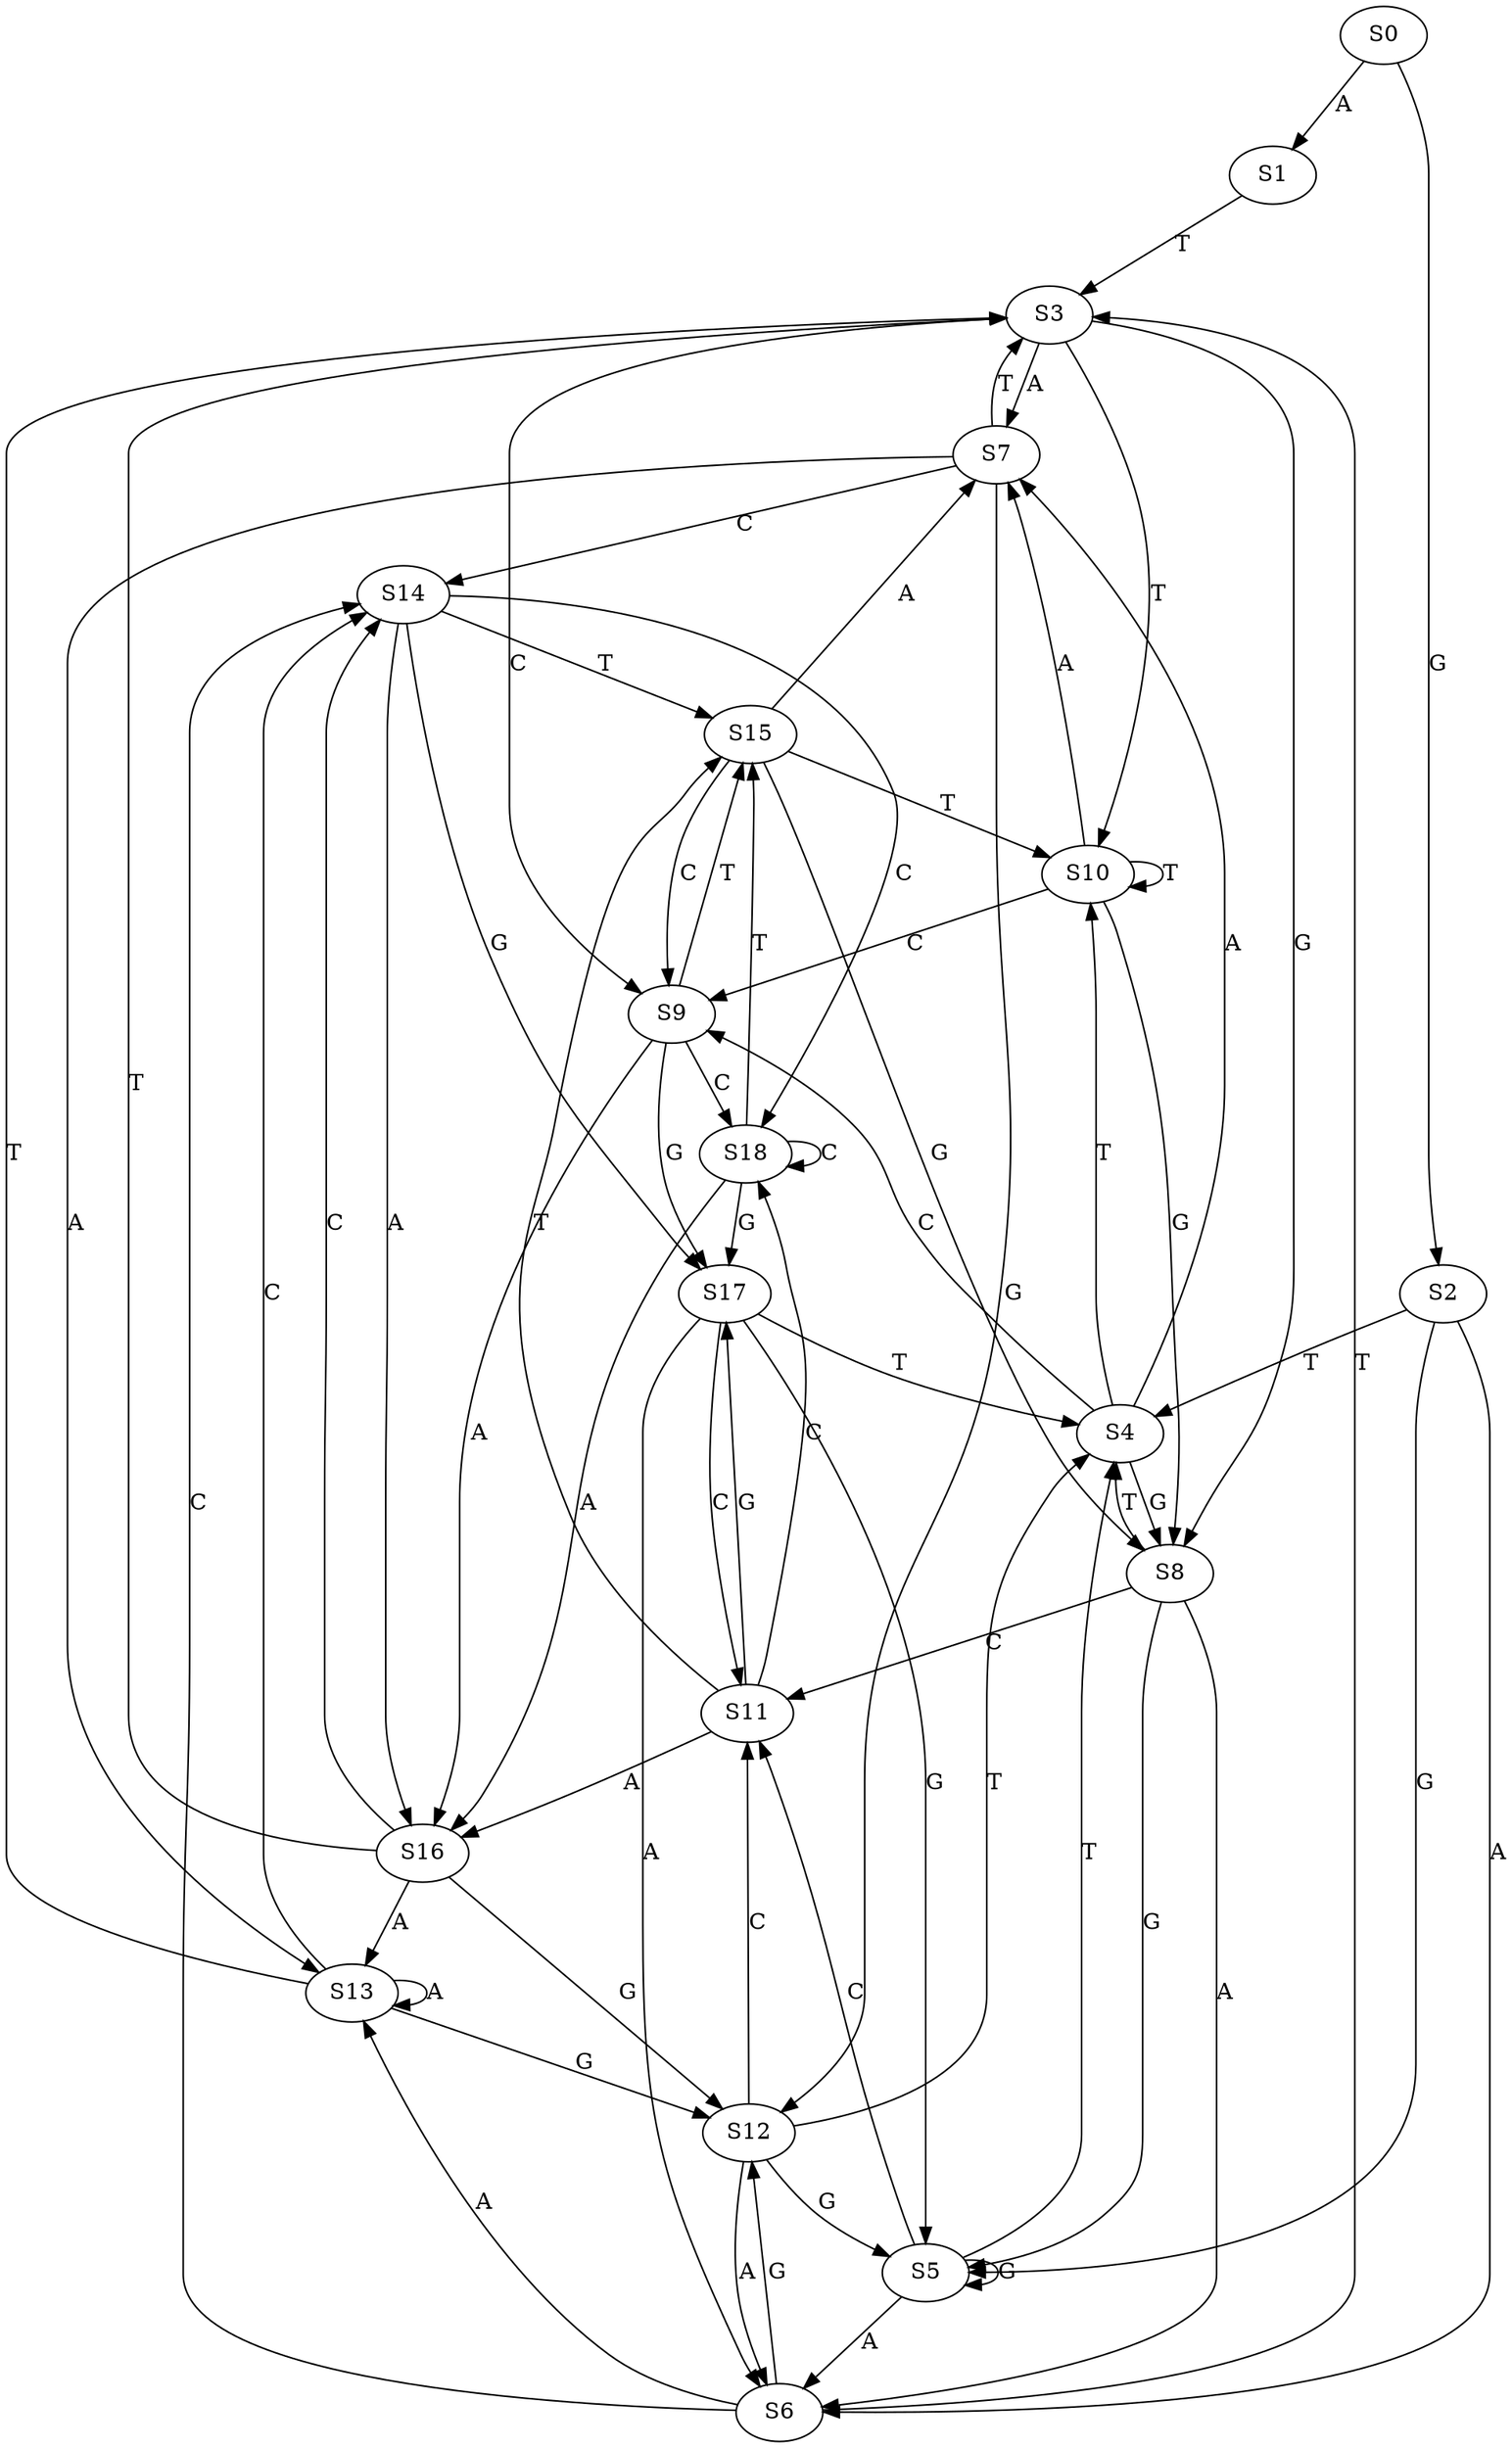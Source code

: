 strict digraph  {
	S0 -> S1 [ label = A ];
	S0 -> S2 [ label = G ];
	S1 -> S3 [ label = T ];
	S2 -> S4 [ label = T ];
	S2 -> S5 [ label = G ];
	S2 -> S6 [ label = A ];
	S3 -> S7 [ label = A ];
	S3 -> S8 [ label = G ];
	S3 -> S9 [ label = C ];
	S3 -> S10 [ label = T ];
	S4 -> S10 [ label = T ];
	S4 -> S8 [ label = G ];
	S4 -> S9 [ label = C ];
	S4 -> S7 [ label = A ];
	S5 -> S4 [ label = T ];
	S5 -> S6 [ label = A ];
	S5 -> S5 [ label = G ];
	S5 -> S11 [ label = C ];
	S6 -> S12 [ label = G ];
	S6 -> S3 [ label = T ];
	S6 -> S13 [ label = A ];
	S6 -> S14 [ label = C ];
	S7 -> S13 [ label = A ];
	S7 -> S3 [ label = T ];
	S7 -> S14 [ label = C ];
	S7 -> S12 [ label = G ];
	S8 -> S5 [ label = G ];
	S8 -> S4 [ label = T ];
	S8 -> S6 [ label = A ];
	S8 -> S11 [ label = C ];
	S9 -> S15 [ label = T ];
	S9 -> S16 [ label = A ];
	S9 -> S17 [ label = G ];
	S9 -> S18 [ label = C ];
	S10 -> S9 [ label = C ];
	S10 -> S10 [ label = T ];
	S10 -> S8 [ label = G ];
	S10 -> S7 [ label = A ];
	S11 -> S17 [ label = G ];
	S11 -> S15 [ label = T ];
	S11 -> S16 [ label = A ];
	S11 -> S18 [ label = C ];
	S12 -> S5 [ label = G ];
	S12 -> S6 [ label = A ];
	S12 -> S4 [ label = T ];
	S12 -> S11 [ label = C ];
	S13 -> S12 [ label = G ];
	S13 -> S13 [ label = A ];
	S13 -> S14 [ label = C ];
	S13 -> S3 [ label = T ];
	S14 -> S17 [ label = G ];
	S14 -> S16 [ label = A ];
	S14 -> S18 [ label = C ];
	S14 -> S15 [ label = T ];
	S15 -> S8 [ label = G ];
	S15 -> S9 [ label = C ];
	S15 -> S10 [ label = T ];
	S15 -> S7 [ label = A ];
	S16 -> S13 [ label = A ];
	S16 -> S14 [ label = C ];
	S16 -> S3 [ label = T ];
	S16 -> S12 [ label = G ];
	S17 -> S4 [ label = T ];
	S17 -> S5 [ label = G ];
	S17 -> S6 [ label = A ];
	S17 -> S11 [ label = C ];
	S18 -> S17 [ label = G ];
	S18 -> S18 [ label = C ];
	S18 -> S16 [ label = A ];
	S18 -> S15 [ label = T ];
}
